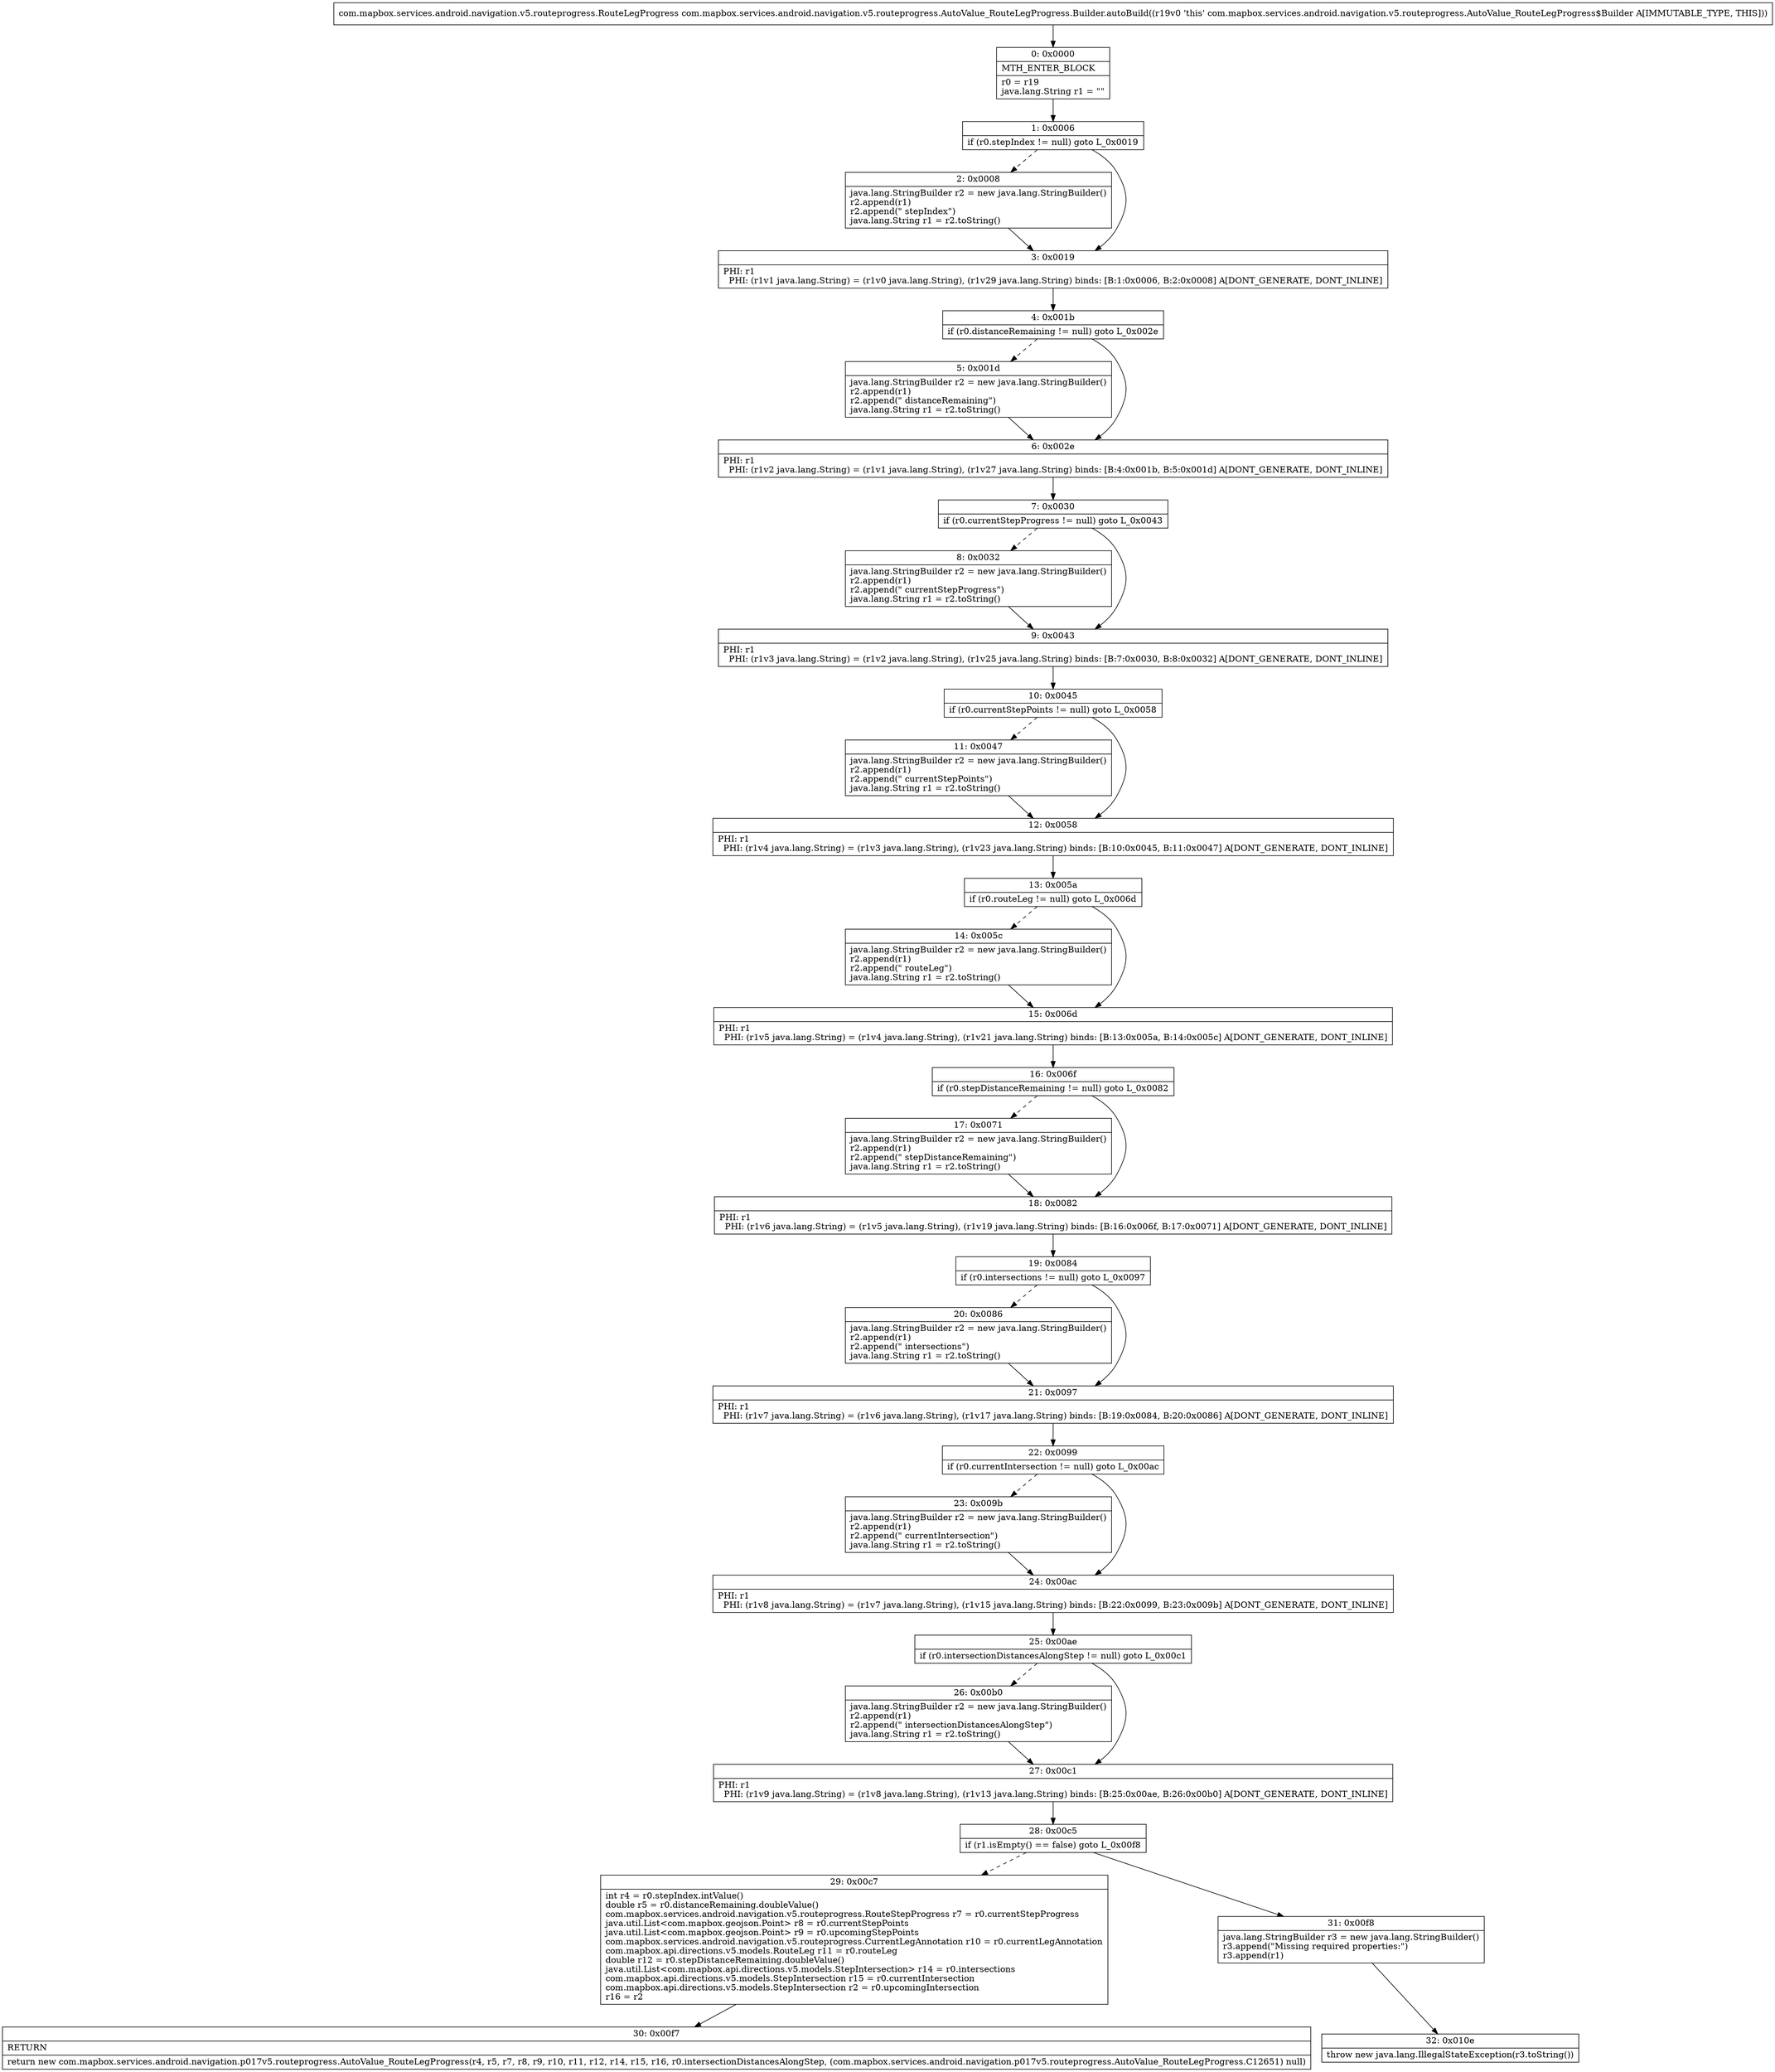 digraph "CFG forcom.mapbox.services.android.navigation.v5.routeprogress.AutoValue_RouteLegProgress.Builder.autoBuild()Lcom\/mapbox\/services\/android\/navigation\/v5\/routeprogress\/RouteLegProgress;" {
Node_0 [shape=record,label="{0\:\ 0x0000|MTH_ENTER_BLOCK\l|r0 = r19\ljava.lang.String r1 = \"\"\l}"];
Node_1 [shape=record,label="{1\:\ 0x0006|if (r0.stepIndex != null) goto L_0x0019\l}"];
Node_2 [shape=record,label="{2\:\ 0x0008|java.lang.StringBuilder r2 = new java.lang.StringBuilder()\lr2.append(r1)\lr2.append(\" stepIndex\")\ljava.lang.String r1 = r2.toString()\l}"];
Node_3 [shape=record,label="{3\:\ 0x0019|PHI: r1 \l  PHI: (r1v1 java.lang.String) = (r1v0 java.lang.String), (r1v29 java.lang.String) binds: [B:1:0x0006, B:2:0x0008] A[DONT_GENERATE, DONT_INLINE]\l}"];
Node_4 [shape=record,label="{4\:\ 0x001b|if (r0.distanceRemaining != null) goto L_0x002e\l}"];
Node_5 [shape=record,label="{5\:\ 0x001d|java.lang.StringBuilder r2 = new java.lang.StringBuilder()\lr2.append(r1)\lr2.append(\" distanceRemaining\")\ljava.lang.String r1 = r2.toString()\l}"];
Node_6 [shape=record,label="{6\:\ 0x002e|PHI: r1 \l  PHI: (r1v2 java.lang.String) = (r1v1 java.lang.String), (r1v27 java.lang.String) binds: [B:4:0x001b, B:5:0x001d] A[DONT_GENERATE, DONT_INLINE]\l}"];
Node_7 [shape=record,label="{7\:\ 0x0030|if (r0.currentStepProgress != null) goto L_0x0043\l}"];
Node_8 [shape=record,label="{8\:\ 0x0032|java.lang.StringBuilder r2 = new java.lang.StringBuilder()\lr2.append(r1)\lr2.append(\" currentStepProgress\")\ljava.lang.String r1 = r2.toString()\l}"];
Node_9 [shape=record,label="{9\:\ 0x0043|PHI: r1 \l  PHI: (r1v3 java.lang.String) = (r1v2 java.lang.String), (r1v25 java.lang.String) binds: [B:7:0x0030, B:8:0x0032] A[DONT_GENERATE, DONT_INLINE]\l}"];
Node_10 [shape=record,label="{10\:\ 0x0045|if (r0.currentStepPoints != null) goto L_0x0058\l}"];
Node_11 [shape=record,label="{11\:\ 0x0047|java.lang.StringBuilder r2 = new java.lang.StringBuilder()\lr2.append(r1)\lr2.append(\" currentStepPoints\")\ljava.lang.String r1 = r2.toString()\l}"];
Node_12 [shape=record,label="{12\:\ 0x0058|PHI: r1 \l  PHI: (r1v4 java.lang.String) = (r1v3 java.lang.String), (r1v23 java.lang.String) binds: [B:10:0x0045, B:11:0x0047] A[DONT_GENERATE, DONT_INLINE]\l}"];
Node_13 [shape=record,label="{13\:\ 0x005a|if (r0.routeLeg != null) goto L_0x006d\l}"];
Node_14 [shape=record,label="{14\:\ 0x005c|java.lang.StringBuilder r2 = new java.lang.StringBuilder()\lr2.append(r1)\lr2.append(\" routeLeg\")\ljava.lang.String r1 = r2.toString()\l}"];
Node_15 [shape=record,label="{15\:\ 0x006d|PHI: r1 \l  PHI: (r1v5 java.lang.String) = (r1v4 java.lang.String), (r1v21 java.lang.String) binds: [B:13:0x005a, B:14:0x005c] A[DONT_GENERATE, DONT_INLINE]\l}"];
Node_16 [shape=record,label="{16\:\ 0x006f|if (r0.stepDistanceRemaining != null) goto L_0x0082\l}"];
Node_17 [shape=record,label="{17\:\ 0x0071|java.lang.StringBuilder r2 = new java.lang.StringBuilder()\lr2.append(r1)\lr2.append(\" stepDistanceRemaining\")\ljava.lang.String r1 = r2.toString()\l}"];
Node_18 [shape=record,label="{18\:\ 0x0082|PHI: r1 \l  PHI: (r1v6 java.lang.String) = (r1v5 java.lang.String), (r1v19 java.lang.String) binds: [B:16:0x006f, B:17:0x0071] A[DONT_GENERATE, DONT_INLINE]\l}"];
Node_19 [shape=record,label="{19\:\ 0x0084|if (r0.intersections != null) goto L_0x0097\l}"];
Node_20 [shape=record,label="{20\:\ 0x0086|java.lang.StringBuilder r2 = new java.lang.StringBuilder()\lr2.append(r1)\lr2.append(\" intersections\")\ljava.lang.String r1 = r2.toString()\l}"];
Node_21 [shape=record,label="{21\:\ 0x0097|PHI: r1 \l  PHI: (r1v7 java.lang.String) = (r1v6 java.lang.String), (r1v17 java.lang.String) binds: [B:19:0x0084, B:20:0x0086] A[DONT_GENERATE, DONT_INLINE]\l}"];
Node_22 [shape=record,label="{22\:\ 0x0099|if (r0.currentIntersection != null) goto L_0x00ac\l}"];
Node_23 [shape=record,label="{23\:\ 0x009b|java.lang.StringBuilder r2 = new java.lang.StringBuilder()\lr2.append(r1)\lr2.append(\" currentIntersection\")\ljava.lang.String r1 = r2.toString()\l}"];
Node_24 [shape=record,label="{24\:\ 0x00ac|PHI: r1 \l  PHI: (r1v8 java.lang.String) = (r1v7 java.lang.String), (r1v15 java.lang.String) binds: [B:22:0x0099, B:23:0x009b] A[DONT_GENERATE, DONT_INLINE]\l}"];
Node_25 [shape=record,label="{25\:\ 0x00ae|if (r0.intersectionDistancesAlongStep != null) goto L_0x00c1\l}"];
Node_26 [shape=record,label="{26\:\ 0x00b0|java.lang.StringBuilder r2 = new java.lang.StringBuilder()\lr2.append(r1)\lr2.append(\" intersectionDistancesAlongStep\")\ljava.lang.String r1 = r2.toString()\l}"];
Node_27 [shape=record,label="{27\:\ 0x00c1|PHI: r1 \l  PHI: (r1v9 java.lang.String) = (r1v8 java.lang.String), (r1v13 java.lang.String) binds: [B:25:0x00ae, B:26:0x00b0] A[DONT_GENERATE, DONT_INLINE]\l}"];
Node_28 [shape=record,label="{28\:\ 0x00c5|if (r1.isEmpty() == false) goto L_0x00f8\l}"];
Node_29 [shape=record,label="{29\:\ 0x00c7|int r4 = r0.stepIndex.intValue()\ldouble r5 = r0.distanceRemaining.doubleValue()\lcom.mapbox.services.android.navigation.v5.routeprogress.RouteStepProgress r7 = r0.currentStepProgress\ljava.util.List\<com.mapbox.geojson.Point\> r8 = r0.currentStepPoints\ljava.util.List\<com.mapbox.geojson.Point\> r9 = r0.upcomingStepPoints\lcom.mapbox.services.android.navigation.v5.routeprogress.CurrentLegAnnotation r10 = r0.currentLegAnnotation\lcom.mapbox.api.directions.v5.models.RouteLeg r11 = r0.routeLeg\ldouble r12 = r0.stepDistanceRemaining.doubleValue()\ljava.util.List\<com.mapbox.api.directions.v5.models.StepIntersection\> r14 = r0.intersections\lcom.mapbox.api.directions.v5.models.StepIntersection r15 = r0.currentIntersection\lcom.mapbox.api.directions.v5.models.StepIntersection r2 = r0.upcomingIntersection\lr16 = r2\l}"];
Node_30 [shape=record,label="{30\:\ 0x00f7|RETURN\l|return new com.mapbox.services.android.navigation.p017v5.routeprogress.AutoValue_RouteLegProgress(r4, r5, r7, r8, r9, r10, r11, r12, r14, r15, r16, r0.intersectionDistancesAlongStep, (com.mapbox.services.android.navigation.p017v5.routeprogress.AutoValue_RouteLegProgress.C12651) null)\l}"];
Node_31 [shape=record,label="{31\:\ 0x00f8|java.lang.StringBuilder r3 = new java.lang.StringBuilder()\lr3.append(\"Missing required properties:\")\lr3.append(r1)\l}"];
Node_32 [shape=record,label="{32\:\ 0x010e|throw new java.lang.IllegalStateException(r3.toString())\l}"];
MethodNode[shape=record,label="{com.mapbox.services.android.navigation.v5.routeprogress.RouteLegProgress com.mapbox.services.android.navigation.v5.routeprogress.AutoValue_RouteLegProgress.Builder.autoBuild((r19v0 'this' com.mapbox.services.android.navigation.v5.routeprogress.AutoValue_RouteLegProgress$Builder A[IMMUTABLE_TYPE, THIS])) }"];
MethodNode -> Node_0;
Node_0 -> Node_1;
Node_1 -> Node_2[style=dashed];
Node_1 -> Node_3;
Node_2 -> Node_3;
Node_3 -> Node_4;
Node_4 -> Node_5[style=dashed];
Node_4 -> Node_6;
Node_5 -> Node_6;
Node_6 -> Node_7;
Node_7 -> Node_8[style=dashed];
Node_7 -> Node_9;
Node_8 -> Node_9;
Node_9 -> Node_10;
Node_10 -> Node_11[style=dashed];
Node_10 -> Node_12;
Node_11 -> Node_12;
Node_12 -> Node_13;
Node_13 -> Node_14[style=dashed];
Node_13 -> Node_15;
Node_14 -> Node_15;
Node_15 -> Node_16;
Node_16 -> Node_17[style=dashed];
Node_16 -> Node_18;
Node_17 -> Node_18;
Node_18 -> Node_19;
Node_19 -> Node_20[style=dashed];
Node_19 -> Node_21;
Node_20 -> Node_21;
Node_21 -> Node_22;
Node_22 -> Node_23[style=dashed];
Node_22 -> Node_24;
Node_23 -> Node_24;
Node_24 -> Node_25;
Node_25 -> Node_26[style=dashed];
Node_25 -> Node_27;
Node_26 -> Node_27;
Node_27 -> Node_28;
Node_28 -> Node_29[style=dashed];
Node_28 -> Node_31;
Node_29 -> Node_30;
Node_31 -> Node_32;
}

